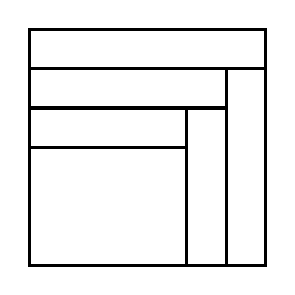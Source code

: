 \begin{tikzpicture}[very thick, scale=.5]
    \draw (0,5) rectangle (6,6);
    \draw (0,4) rectangle (5,5);
    \draw (0,3) rectangle (4,4);
    \draw (0,0) rectangle (4,3);
    \draw (4,0) rectangle (5,4);
    \draw (5,0) rectangle (6,5);
\end{tikzpicture}

